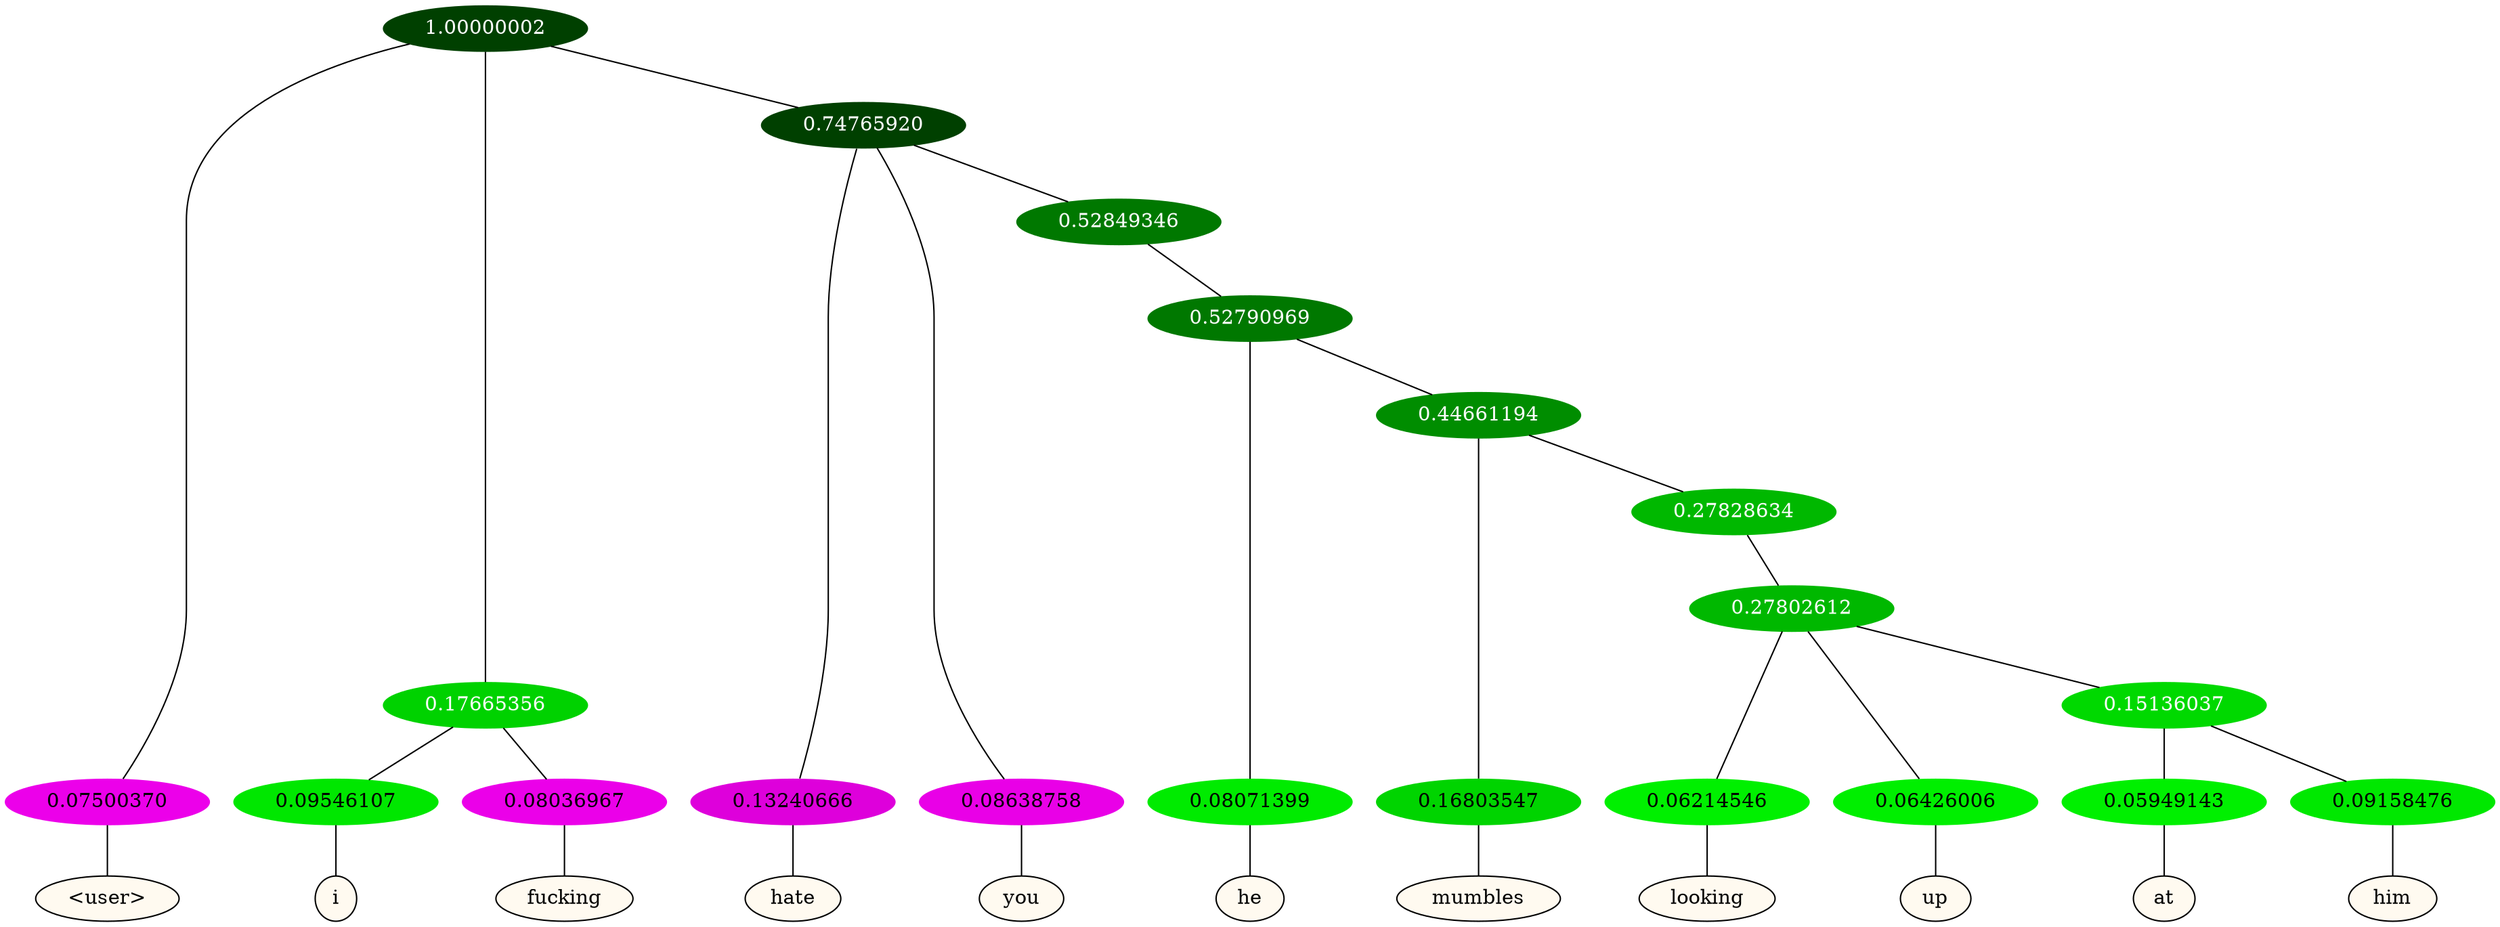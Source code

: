 graph {
	node [format=png height=0.15 nodesep=0.001 ordering=out overlap=prism overlap_scaling=0.01 ranksep=0.001 ratio=0.2 style=filled width=0.15]
	{
		rank=same
		a_w_1 [label="\<user\>" color=black fillcolor=floralwhite style="filled,solid"]
		a_w_4 [label=i color=black fillcolor=floralwhite style="filled,solid"]
		a_w_5 [label=fucking color=black fillcolor=floralwhite style="filled,solid"]
		a_w_6 [label=hate color=black fillcolor=floralwhite style="filled,solid"]
		a_w_7 [label=you color=black fillcolor=floralwhite style="filled,solid"]
		a_w_10 [label=he color=black fillcolor=floralwhite style="filled,solid"]
		a_w_12 [label=mumbles color=black fillcolor=floralwhite style="filled,solid"]
		a_w_15 [label=looking color=black fillcolor=floralwhite style="filled,solid"]
		a_w_16 [label=up color=black fillcolor=floralwhite style="filled,solid"]
		a_w_18 [label=at color=black fillcolor=floralwhite style="filled,solid"]
		a_w_19 [label=him color=black fillcolor=floralwhite style="filled,solid"]
	}
	a_n_1 -- a_w_1
	a_n_4 -- a_w_4
	a_n_5 -- a_w_5
	a_n_6 -- a_w_6
	a_n_7 -- a_w_7
	a_n_10 -- a_w_10
	a_n_12 -- a_w_12
	a_n_15 -- a_w_15
	a_n_16 -- a_w_16
	a_n_18 -- a_w_18
	a_n_19 -- a_w_19
	{
		rank=same
		a_n_1 [label=0.07500370 color="0.835 1.000 0.925" fontcolor=black]
		a_n_4 [label=0.09546107 color="0.334 1.000 0.905" fontcolor=black]
		a_n_5 [label=0.08036967 color="0.835 1.000 0.920" fontcolor=black]
		a_n_6 [label=0.13240666 color="0.835 1.000 0.868" fontcolor=black]
		a_n_7 [label=0.08638758 color="0.835 1.000 0.914" fontcolor=black]
		a_n_10 [label=0.08071399 color="0.334 1.000 0.919" fontcolor=black]
		a_n_12 [label=0.16803547 color="0.334 1.000 0.832" fontcolor=black]
		a_n_15 [label=0.06214546 color="0.334 1.000 0.938" fontcolor=black]
		a_n_16 [label=0.06426006 color="0.334 1.000 0.936" fontcolor=black]
		a_n_18 [label=0.05949143 color="0.334 1.000 0.941" fontcolor=black]
		a_n_19 [label=0.09158476 color="0.334 1.000 0.908" fontcolor=black]
	}
	a_n_0 [label=1.00000002 color="0.334 1.000 0.250" fontcolor=grey99]
	a_n_0 -- a_n_1
	a_n_2 [label=0.17665356 color="0.334 1.000 0.823" fontcolor=grey99]
	a_n_0 -- a_n_2
	a_n_3 [label=0.74765920 color="0.334 1.000 0.252" fontcolor=grey99]
	a_n_0 -- a_n_3
	a_n_2 -- a_n_4
	a_n_2 -- a_n_5
	a_n_3 -- a_n_6
	a_n_3 -- a_n_7
	a_n_8 [label=0.52849346 color="0.334 1.000 0.472" fontcolor=grey99]
	a_n_3 -- a_n_8
	a_n_9 [label=0.52790969 color="0.334 1.000 0.472" fontcolor=grey99]
	a_n_8 -- a_n_9
	a_n_9 -- a_n_10
	a_n_11 [label=0.44661194 color="0.334 1.000 0.553" fontcolor=grey99]
	a_n_9 -- a_n_11
	a_n_11 -- a_n_12
	a_n_13 [label=0.27828634 color="0.334 1.000 0.722" fontcolor=grey99]
	a_n_11 -- a_n_13
	a_n_14 [label=0.27802612 color="0.334 1.000 0.722" fontcolor=grey99]
	a_n_13 -- a_n_14
	a_n_14 -- a_n_15
	a_n_14 -- a_n_16
	a_n_17 [label=0.15136037 color="0.334 1.000 0.849" fontcolor=grey99]
	a_n_14 -- a_n_17
	a_n_17 -- a_n_18
	a_n_17 -- a_n_19
}
